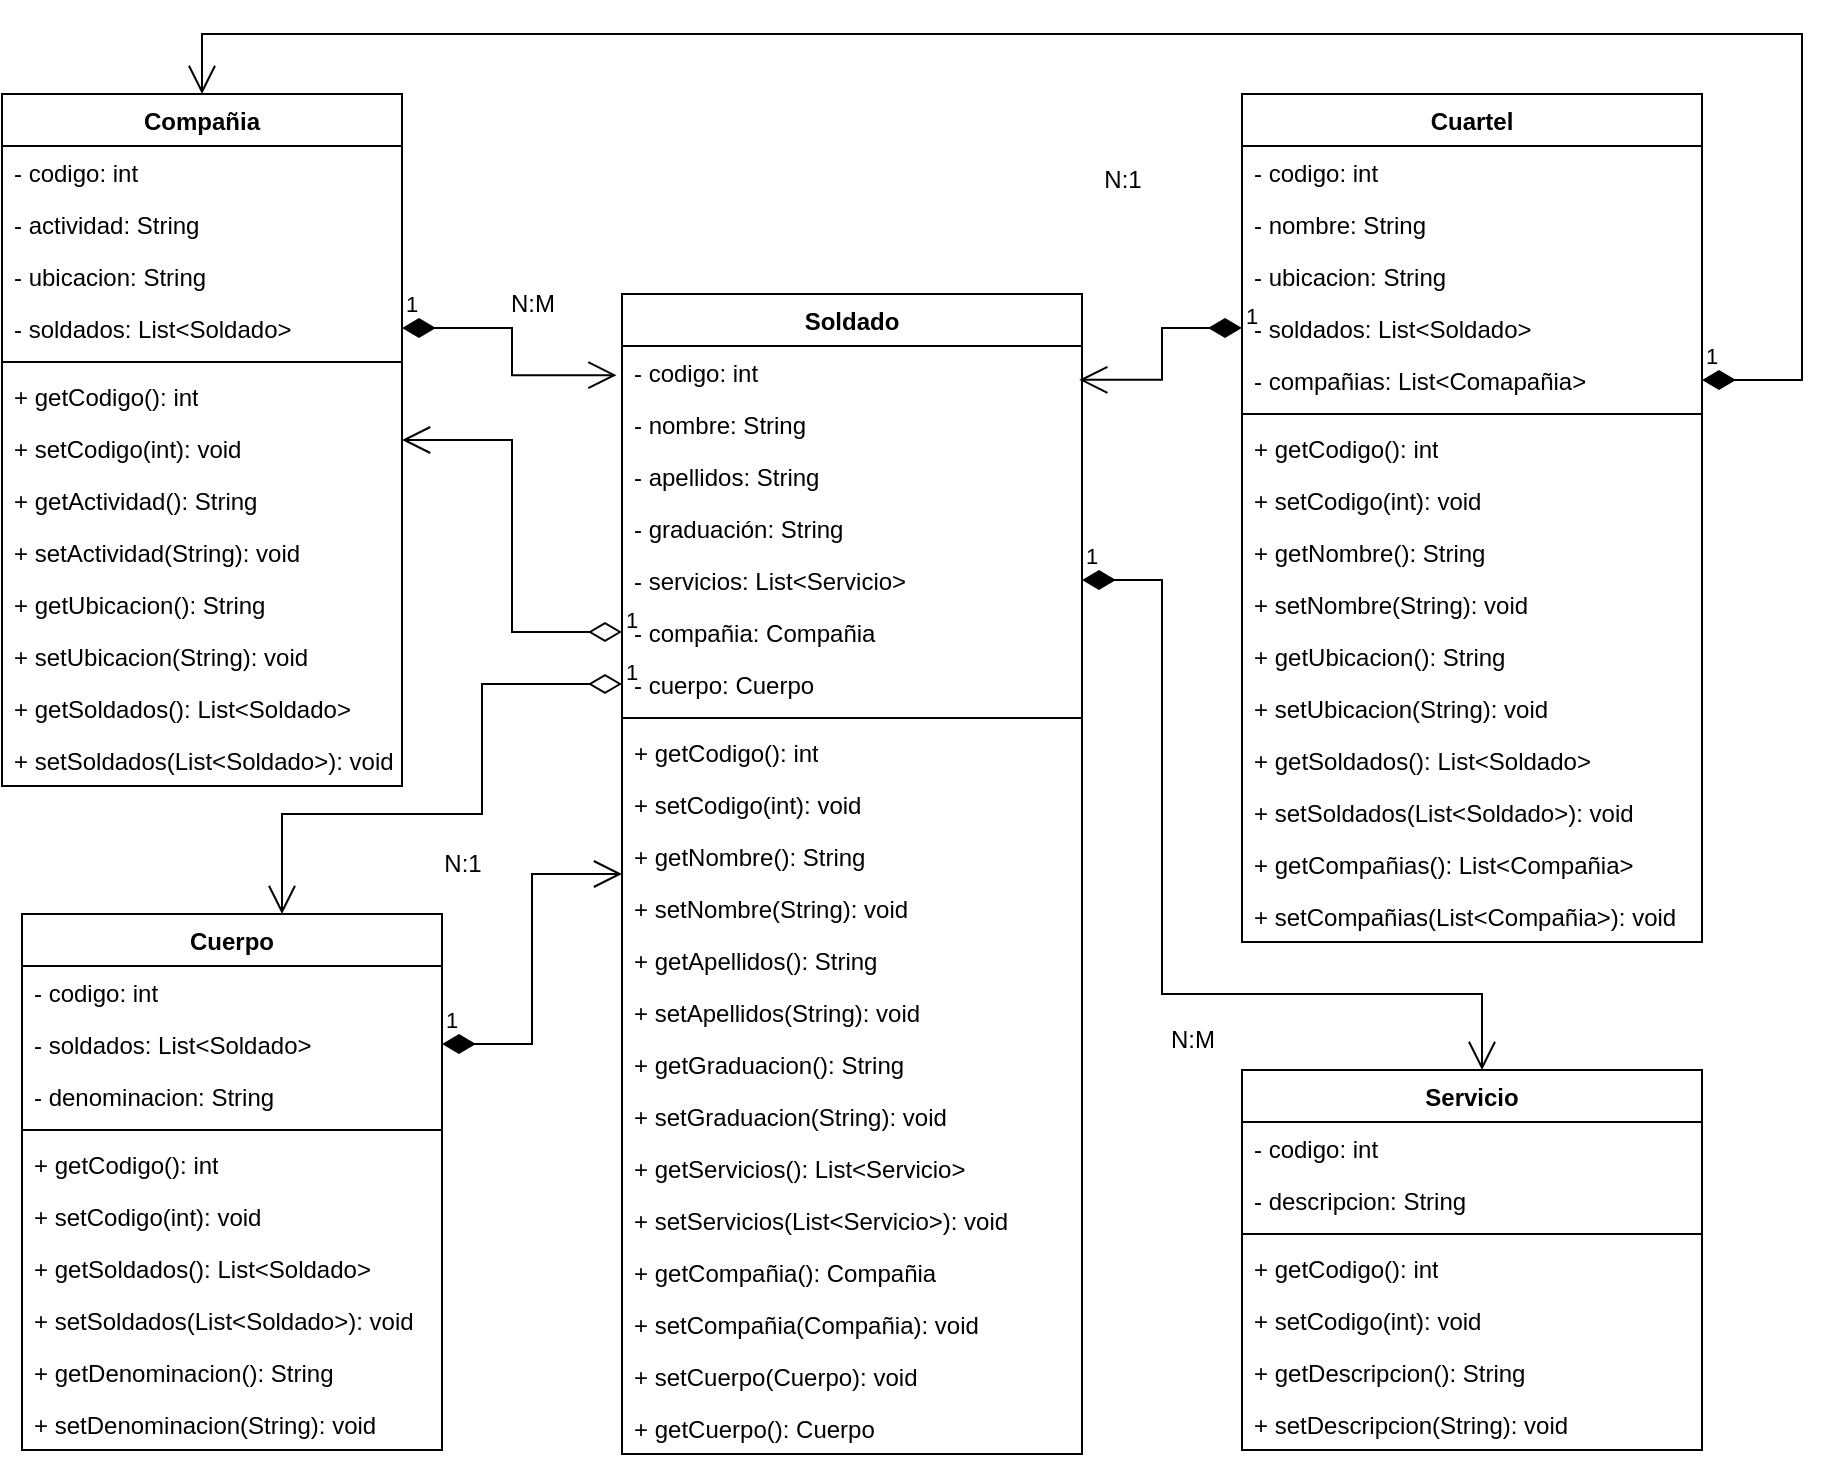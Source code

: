 <mxfile version="22.1.7" type="github">
  <diagram id="C5RBs43oDa-KdzZeNtuy" name="Page-1">
    <mxGraphModel dx="2466" dy="2070" grid="1" gridSize="10" guides="1" tooltips="1" connect="1" arrows="1" fold="1" page="1" pageScale="1" pageWidth="827" pageHeight="1169" math="0" shadow="0">
      <root>
        <mxCell id="WIyWlLk6GJQsqaUBKTNV-0" />
        <mxCell id="WIyWlLk6GJQsqaUBKTNV-1" parent="WIyWlLk6GJQsqaUBKTNV-0" />
        <mxCell id="mWsIhqGnOLOMxXIn2LFf-0" value="Soldado" style="swimlane;fontStyle=1;align=center;verticalAlign=top;childLayout=stackLayout;horizontal=1;startSize=26;horizontalStack=0;resizeParent=1;resizeParentMax=0;resizeLast=0;collapsible=1;marginBottom=0;whiteSpace=wrap;html=1;" parent="WIyWlLk6GJQsqaUBKTNV-1" vertex="1">
          <mxGeometry x="290" y="80" width="230" height="580" as="geometry" />
        </mxCell>
        <mxCell id="mWsIhqGnOLOMxXIn2LFf-1" value="- codigo: int" style="text;strokeColor=none;fillColor=none;align=left;verticalAlign=top;spacingLeft=4;spacingRight=4;overflow=hidden;rotatable=0;points=[[0,0.5],[1,0.5]];portConstraint=eastwest;whiteSpace=wrap;html=1;" parent="mWsIhqGnOLOMxXIn2LFf-0" vertex="1">
          <mxGeometry y="26" width="230" height="26" as="geometry" />
        </mxCell>
        <mxCell id="mWsIhqGnOLOMxXIn2LFf-4" value="- nombre: String" style="text;strokeColor=none;fillColor=none;align=left;verticalAlign=top;spacingLeft=4;spacingRight=4;overflow=hidden;rotatable=0;points=[[0,0.5],[1,0.5]];portConstraint=eastwest;whiteSpace=wrap;html=1;" parent="mWsIhqGnOLOMxXIn2LFf-0" vertex="1">
          <mxGeometry y="52" width="230" height="26" as="geometry" />
        </mxCell>
        <mxCell id="mWsIhqGnOLOMxXIn2LFf-5" value="- apellidos: String" style="text;strokeColor=none;fillColor=none;align=left;verticalAlign=top;spacingLeft=4;spacingRight=4;overflow=hidden;rotatable=0;points=[[0,0.5],[1,0.5]];portConstraint=eastwest;whiteSpace=wrap;html=1;" parent="mWsIhqGnOLOMxXIn2LFf-0" vertex="1">
          <mxGeometry y="78" width="230" height="26" as="geometry" />
        </mxCell>
        <mxCell id="mWsIhqGnOLOMxXIn2LFf-33" value="- graduación: String" style="text;strokeColor=none;fillColor=none;align=left;verticalAlign=top;spacingLeft=4;spacingRight=4;overflow=hidden;rotatable=0;points=[[0,0.5],[1,0.5]];portConstraint=eastwest;whiteSpace=wrap;html=1;" parent="mWsIhqGnOLOMxXIn2LFf-0" vertex="1">
          <mxGeometry y="104" width="230" height="26" as="geometry" />
        </mxCell>
        <mxCell id="mWsIhqGnOLOMxXIn2LFf-6" value="- servicios: List&amp;lt;Servicio&amp;gt;" style="text;strokeColor=none;fillColor=none;align=left;verticalAlign=top;spacingLeft=4;spacingRight=4;overflow=hidden;rotatable=0;points=[[0,0.5],[1,0.5]];portConstraint=eastwest;whiteSpace=wrap;html=1;" parent="mWsIhqGnOLOMxXIn2LFf-0" vertex="1">
          <mxGeometry y="130" width="230" height="26" as="geometry" />
        </mxCell>
        <mxCell id="mWsIhqGnOLOMxXIn2LFf-44" value="- compañia: Compañia" style="text;strokeColor=none;fillColor=none;align=left;verticalAlign=top;spacingLeft=4;spacingRight=4;overflow=hidden;rotatable=0;points=[[0,0.5],[1,0.5]];portConstraint=eastwest;whiteSpace=wrap;html=1;" parent="mWsIhqGnOLOMxXIn2LFf-0" vertex="1">
          <mxGeometry y="156" width="230" height="26" as="geometry" />
        </mxCell>
        <mxCell id="mWsIhqGnOLOMxXIn2LFf-42" value="- cuerpo: Cuerpo" style="text;strokeColor=none;fillColor=none;align=left;verticalAlign=top;spacingLeft=4;spacingRight=4;overflow=hidden;rotatable=0;points=[[0,0.5],[1,0.5]];portConstraint=eastwest;whiteSpace=wrap;html=1;" parent="mWsIhqGnOLOMxXIn2LFf-0" vertex="1">
          <mxGeometry y="182" width="230" height="26" as="geometry" />
        </mxCell>
        <mxCell id="mWsIhqGnOLOMxXIn2LFf-2" value="" style="line;strokeWidth=1;fillColor=none;align=left;verticalAlign=middle;spacingTop=-1;spacingLeft=3;spacingRight=3;rotatable=0;labelPosition=right;points=[];portConstraint=eastwest;strokeColor=inherit;" parent="mWsIhqGnOLOMxXIn2LFf-0" vertex="1">
          <mxGeometry y="208" width="230" height="8" as="geometry" />
        </mxCell>
        <mxCell id="mWsIhqGnOLOMxXIn2LFf-89" value="+ getCodigo(): int" style="text;strokeColor=none;fillColor=none;align=left;verticalAlign=top;spacingLeft=4;spacingRight=4;overflow=hidden;rotatable=0;points=[[0,0.5],[1,0.5]];portConstraint=eastwest;whiteSpace=wrap;html=1;" parent="mWsIhqGnOLOMxXIn2LFf-0" vertex="1">
          <mxGeometry y="216" width="230" height="26" as="geometry" />
        </mxCell>
        <mxCell id="mWsIhqGnOLOMxXIn2LFf-90" value="+ setCodigo(int): void" style="text;strokeColor=none;fillColor=none;align=left;verticalAlign=top;spacingLeft=4;spacingRight=4;overflow=hidden;rotatable=0;points=[[0,0.5],[1,0.5]];portConstraint=eastwest;whiteSpace=wrap;html=1;" parent="mWsIhqGnOLOMxXIn2LFf-0" vertex="1">
          <mxGeometry y="242" width="230" height="26" as="geometry" />
        </mxCell>
        <mxCell id="mWsIhqGnOLOMxXIn2LFf-91" value="+ getNombre(): String" style="text;strokeColor=none;fillColor=none;align=left;verticalAlign=top;spacingLeft=4;spacingRight=4;overflow=hidden;rotatable=0;points=[[0,0.5],[1,0.5]];portConstraint=eastwest;whiteSpace=wrap;html=1;" parent="mWsIhqGnOLOMxXIn2LFf-0" vertex="1">
          <mxGeometry y="268" width="230" height="26" as="geometry" />
        </mxCell>
        <mxCell id="mWsIhqGnOLOMxXIn2LFf-92" value="+ setNombre(String): void" style="text;strokeColor=none;fillColor=none;align=left;verticalAlign=top;spacingLeft=4;spacingRight=4;overflow=hidden;rotatable=0;points=[[0,0.5],[1,0.5]];portConstraint=eastwest;whiteSpace=wrap;html=1;" parent="mWsIhqGnOLOMxXIn2LFf-0" vertex="1">
          <mxGeometry y="294" width="230" height="26" as="geometry" />
        </mxCell>
        <mxCell id="mWsIhqGnOLOMxXIn2LFf-93" value="+ getApellidos(): String" style="text;strokeColor=none;fillColor=none;align=left;verticalAlign=top;spacingLeft=4;spacingRight=4;overflow=hidden;rotatable=0;points=[[0,0.5],[1,0.5]];portConstraint=eastwest;whiteSpace=wrap;html=1;" parent="mWsIhqGnOLOMxXIn2LFf-0" vertex="1">
          <mxGeometry y="320" width="230" height="26" as="geometry" />
        </mxCell>
        <mxCell id="mWsIhqGnOLOMxXIn2LFf-94" value="+ setApellidos(String): void" style="text;strokeColor=none;fillColor=none;align=left;verticalAlign=top;spacingLeft=4;spacingRight=4;overflow=hidden;rotatable=0;points=[[0,0.5],[1,0.5]];portConstraint=eastwest;whiteSpace=wrap;html=1;" parent="mWsIhqGnOLOMxXIn2LFf-0" vertex="1">
          <mxGeometry y="346" width="230" height="26" as="geometry" />
        </mxCell>
        <mxCell id="mWsIhqGnOLOMxXIn2LFf-95" value="+ getGraduacion(): String" style="text;strokeColor=none;fillColor=none;align=left;verticalAlign=top;spacingLeft=4;spacingRight=4;overflow=hidden;rotatable=0;points=[[0,0.5],[1,0.5]];portConstraint=eastwest;whiteSpace=wrap;html=1;" parent="mWsIhqGnOLOMxXIn2LFf-0" vertex="1">
          <mxGeometry y="372" width="230" height="26" as="geometry" />
        </mxCell>
        <mxCell id="mWsIhqGnOLOMxXIn2LFf-96" value="+ setGraduacion(String): void" style="text;strokeColor=none;fillColor=none;align=left;verticalAlign=top;spacingLeft=4;spacingRight=4;overflow=hidden;rotatable=0;points=[[0,0.5],[1,0.5]];portConstraint=eastwest;whiteSpace=wrap;html=1;" parent="mWsIhqGnOLOMxXIn2LFf-0" vertex="1">
          <mxGeometry y="398" width="230" height="26" as="geometry" />
        </mxCell>
        <mxCell id="mWsIhqGnOLOMxXIn2LFf-97" value="+ getServicios(): List&amp;lt;Servicio&amp;gt;" style="text;strokeColor=none;fillColor=none;align=left;verticalAlign=top;spacingLeft=4;spacingRight=4;overflow=hidden;rotatable=0;points=[[0,0.5],[1,0.5]];portConstraint=eastwest;whiteSpace=wrap;html=1;" parent="mWsIhqGnOLOMxXIn2LFf-0" vertex="1">
          <mxGeometry y="424" width="230" height="26" as="geometry" />
        </mxCell>
        <mxCell id="mWsIhqGnOLOMxXIn2LFf-98" value="+ setServicios(List&amp;lt;Servicio&amp;gt;): void" style="text;strokeColor=none;fillColor=none;align=left;verticalAlign=top;spacingLeft=4;spacingRight=4;overflow=hidden;rotatable=0;points=[[0,0.5],[1,0.5]];portConstraint=eastwest;whiteSpace=wrap;html=1;" parent="mWsIhqGnOLOMxXIn2LFf-0" vertex="1">
          <mxGeometry y="450" width="230" height="26" as="geometry" />
        </mxCell>
        <mxCell id="mWsIhqGnOLOMxXIn2LFf-99" value="+ getCompañia(): Compañia" style="text;strokeColor=none;fillColor=none;align=left;verticalAlign=top;spacingLeft=4;spacingRight=4;overflow=hidden;rotatable=0;points=[[0,0.5],[1,0.5]];portConstraint=eastwest;whiteSpace=wrap;html=1;" parent="mWsIhqGnOLOMxXIn2LFf-0" vertex="1">
          <mxGeometry y="476" width="230" height="26" as="geometry" />
        </mxCell>
        <mxCell id="mWsIhqGnOLOMxXIn2LFf-100" value="+ setCompañia(Compañia): void" style="text;strokeColor=none;fillColor=none;align=left;verticalAlign=top;spacingLeft=4;spacingRight=4;overflow=hidden;rotatable=0;points=[[0,0.5],[1,0.5]];portConstraint=eastwest;whiteSpace=wrap;html=1;" parent="mWsIhqGnOLOMxXIn2LFf-0" vertex="1">
          <mxGeometry y="502" width="230" height="26" as="geometry" />
        </mxCell>
        <mxCell id="mWsIhqGnOLOMxXIn2LFf-102" value="+ setCuerpo(Cuerpo): void" style="text;strokeColor=none;fillColor=none;align=left;verticalAlign=top;spacingLeft=4;spacingRight=4;overflow=hidden;rotatable=0;points=[[0,0.5],[1,0.5]];portConstraint=eastwest;whiteSpace=wrap;html=1;" parent="mWsIhqGnOLOMxXIn2LFf-0" vertex="1">
          <mxGeometry y="528" width="230" height="26" as="geometry" />
        </mxCell>
        <mxCell id="mWsIhqGnOLOMxXIn2LFf-101" value="+ getCuerpo(): Cuerpo" style="text;strokeColor=none;fillColor=none;align=left;verticalAlign=top;spacingLeft=4;spacingRight=4;overflow=hidden;rotatable=0;points=[[0,0.5],[1,0.5]];portConstraint=eastwest;whiteSpace=wrap;html=1;" parent="mWsIhqGnOLOMxXIn2LFf-0" vertex="1">
          <mxGeometry y="554" width="230" height="26" as="geometry" />
        </mxCell>
        <mxCell id="mWsIhqGnOLOMxXIn2LFf-7" value="Cuartel" style="swimlane;fontStyle=1;align=center;verticalAlign=top;childLayout=stackLayout;horizontal=1;startSize=26;horizontalStack=0;resizeParent=1;resizeParentMax=0;resizeLast=0;collapsible=1;marginBottom=0;whiteSpace=wrap;html=1;" parent="WIyWlLk6GJQsqaUBKTNV-1" vertex="1">
          <mxGeometry x="600" y="-20" width="230" height="424" as="geometry" />
        </mxCell>
        <mxCell id="mWsIhqGnOLOMxXIn2LFf-8" value="- codigo: int" style="text;strokeColor=none;fillColor=none;align=left;verticalAlign=top;spacingLeft=4;spacingRight=4;overflow=hidden;rotatable=0;points=[[0,0.5],[1,0.5]];portConstraint=eastwest;whiteSpace=wrap;html=1;" parent="mWsIhqGnOLOMxXIn2LFf-7" vertex="1">
          <mxGeometry y="26" width="230" height="26" as="geometry" />
        </mxCell>
        <mxCell id="mWsIhqGnOLOMxXIn2LFf-9" value="- nombre: String" style="text;strokeColor=none;fillColor=none;align=left;verticalAlign=top;spacingLeft=4;spacingRight=4;overflow=hidden;rotatable=0;points=[[0,0.5],[1,0.5]];portConstraint=eastwest;whiteSpace=wrap;html=1;" parent="mWsIhqGnOLOMxXIn2LFf-7" vertex="1">
          <mxGeometry y="52" width="230" height="26" as="geometry" />
        </mxCell>
        <mxCell id="mWsIhqGnOLOMxXIn2LFf-11" value="- ubicacion: String" style="text;strokeColor=none;fillColor=none;align=left;verticalAlign=top;spacingLeft=4;spacingRight=4;overflow=hidden;rotatable=0;points=[[0,0.5],[1,0.5]];portConstraint=eastwest;whiteSpace=wrap;html=1;" parent="mWsIhqGnOLOMxXIn2LFf-7" vertex="1">
          <mxGeometry y="78" width="230" height="26" as="geometry" />
        </mxCell>
        <mxCell id="mWsIhqGnOLOMxXIn2LFf-23" value="- soldados: List&amp;lt;Soldado&amp;gt;" style="text;strokeColor=none;fillColor=none;align=left;verticalAlign=top;spacingLeft=4;spacingRight=4;overflow=hidden;rotatable=0;points=[[0,0.5],[1,0.5]];portConstraint=eastwest;whiteSpace=wrap;html=1;" parent="mWsIhqGnOLOMxXIn2LFf-7" vertex="1">
          <mxGeometry y="104" width="230" height="26" as="geometry" />
        </mxCell>
        <mxCell id="mWsIhqGnOLOMxXIn2LFf-22" value="- compañias: List&amp;lt;Comapañia&amp;gt;" style="text;strokeColor=none;fillColor=none;align=left;verticalAlign=top;spacingLeft=4;spacingRight=4;overflow=hidden;rotatable=0;points=[[0,0.5],[1,0.5]];portConstraint=eastwest;whiteSpace=wrap;html=1;" parent="mWsIhqGnOLOMxXIn2LFf-7" vertex="1">
          <mxGeometry y="130" width="230" height="26" as="geometry" />
        </mxCell>
        <mxCell id="mWsIhqGnOLOMxXIn2LFf-12" value="" style="line;strokeWidth=1;fillColor=none;align=left;verticalAlign=middle;spacingTop=-1;spacingLeft=3;spacingRight=3;rotatable=0;labelPosition=right;points=[];portConstraint=eastwest;strokeColor=inherit;" parent="mWsIhqGnOLOMxXIn2LFf-7" vertex="1">
          <mxGeometry y="156" width="230" height="8" as="geometry" />
        </mxCell>
        <mxCell id="mWsIhqGnOLOMxXIn2LFf-78" value="+ getCodigo(): int" style="text;strokeColor=none;fillColor=none;align=left;verticalAlign=top;spacingLeft=4;spacingRight=4;overflow=hidden;rotatable=0;points=[[0,0.5],[1,0.5]];portConstraint=eastwest;whiteSpace=wrap;html=1;" parent="mWsIhqGnOLOMxXIn2LFf-7" vertex="1">
          <mxGeometry y="164" width="230" height="26" as="geometry" />
        </mxCell>
        <mxCell id="mWsIhqGnOLOMxXIn2LFf-79" value="+ setCodigo(int): void" style="text;strokeColor=none;fillColor=none;align=left;verticalAlign=top;spacingLeft=4;spacingRight=4;overflow=hidden;rotatable=0;points=[[0,0.5],[1,0.5]];portConstraint=eastwest;whiteSpace=wrap;html=1;" parent="mWsIhqGnOLOMxXIn2LFf-7" vertex="1">
          <mxGeometry y="190" width="230" height="26" as="geometry" />
        </mxCell>
        <mxCell id="mWsIhqGnOLOMxXIn2LFf-80" value="+ getNombre(): String" style="text;strokeColor=none;fillColor=none;align=left;verticalAlign=top;spacingLeft=4;spacingRight=4;overflow=hidden;rotatable=0;points=[[0,0.5],[1,0.5]];portConstraint=eastwest;whiteSpace=wrap;html=1;" parent="mWsIhqGnOLOMxXIn2LFf-7" vertex="1">
          <mxGeometry y="216" width="230" height="26" as="geometry" />
        </mxCell>
        <mxCell id="mWsIhqGnOLOMxXIn2LFf-81" value="+ setNombre(String): void" style="text;strokeColor=none;fillColor=none;align=left;verticalAlign=top;spacingLeft=4;spacingRight=4;overflow=hidden;rotatable=0;points=[[0,0.5],[1,0.5]];portConstraint=eastwest;whiteSpace=wrap;html=1;" parent="mWsIhqGnOLOMxXIn2LFf-7" vertex="1">
          <mxGeometry y="242" width="230" height="26" as="geometry" />
        </mxCell>
        <mxCell id="mWsIhqGnOLOMxXIn2LFf-82" value="+ getUbicacion(): String" style="text;strokeColor=none;fillColor=none;align=left;verticalAlign=top;spacingLeft=4;spacingRight=4;overflow=hidden;rotatable=0;points=[[0,0.5],[1,0.5]];portConstraint=eastwest;whiteSpace=wrap;html=1;" parent="mWsIhqGnOLOMxXIn2LFf-7" vertex="1">
          <mxGeometry y="268" width="230" height="26" as="geometry" />
        </mxCell>
        <mxCell id="mWsIhqGnOLOMxXIn2LFf-83" value="+ setUbicacion(String): void" style="text;strokeColor=none;fillColor=none;align=left;verticalAlign=top;spacingLeft=4;spacingRight=4;overflow=hidden;rotatable=0;points=[[0,0.5],[1,0.5]];portConstraint=eastwest;whiteSpace=wrap;html=1;" parent="mWsIhqGnOLOMxXIn2LFf-7" vertex="1">
          <mxGeometry y="294" width="230" height="26" as="geometry" />
        </mxCell>
        <mxCell id="mWsIhqGnOLOMxXIn2LFf-84" value="+ getSoldados(): List&amp;lt;Soldado&amp;gt;" style="text;strokeColor=none;fillColor=none;align=left;verticalAlign=top;spacingLeft=4;spacingRight=4;overflow=hidden;rotatable=0;points=[[0,0.5],[1,0.5]];portConstraint=eastwest;whiteSpace=wrap;html=1;" parent="mWsIhqGnOLOMxXIn2LFf-7" vertex="1">
          <mxGeometry y="320" width="230" height="26" as="geometry" />
        </mxCell>
        <mxCell id="mWsIhqGnOLOMxXIn2LFf-87" value="+ setSoldados(List&amp;lt;Soldado&amp;gt;): void" style="text;strokeColor=none;fillColor=none;align=left;verticalAlign=top;spacingLeft=4;spacingRight=4;overflow=hidden;rotatable=0;points=[[0,0.5],[1,0.5]];portConstraint=eastwest;whiteSpace=wrap;html=1;" parent="mWsIhqGnOLOMxXIn2LFf-7" vertex="1">
          <mxGeometry y="346" width="230" height="26" as="geometry" />
        </mxCell>
        <mxCell id="mWsIhqGnOLOMxXIn2LFf-86" value="+ getCompañias(): List&amp;lt;Compañia&amp;gt;" style="text;strokeColor=none;fillColor=none;align=left;verticalAlign=top;spacingLeft=4;spacingRight=4;overflow=hidden;rotatable=0;points=[[0,0.5],[1,0.5]];portConstraint=eastwest;whiteSpace=wrap;html=1;" parent="mWsIhqGnOLOMxXIn2LFf-7" vertex="1">
          <mxGeometry y="372" width="230" height="26" as="geometry" />
        </mxCell>
        <mxCell id="mWsIhqGnOLOMxXIn2LFf-85" value="+ setCompañias(List&amp;lt;Compañia&amp;gt;): void" style="text;strokeColor=none;fillColor=none;align=left;verticalAlign=top;spacingLeft=4;spacingRight=4;overflow=hidden;rotatable=0;points=[[0,0.5],[1,0.5]];portConstraint=eastwest;whiteSpace=wrap;html=1;" parent="mWsIhqGnOLOMxXIn2LFf-7" vertex="1">
          <mxGeometry y="398" width="230" height="26" as="geometry" />
        </mxCell>
        <mxCell id="mWsIhqGnOLOMxXIn2LFf-14" value="Compañia" style="swimlane;fontStyle=1;align=center;verticalAlign=top;childLayout=stackLayout;horizontal=1;startSize=26;horizontalStack=0;resizeParent=1;resizeParentMax=0;resizeLast=0;collapsible=1;marginBottom=0;whiteSpace=wrap;html=1;" parent="WIyWlLk6GJQsqaUBKTNV-1" vertex="1">
          <mxGeometry x="-20" y="-20" width="200" height="346" as="geometry" />
        </mxCell>
        <mxCell id="mWsIhqGnOLOMxXIn2LFf-15" value="- codigo: int" style="text;strokeColor=none;fillColor=none;align=left;verticalAlign=top;spacingLeft=4;spacingRight=4;overflow=hidden;rotatable=0;points=[[0,0.5],[1,0.5]];portConstraint=eastwest;whiteSpace=wrap;html=1;" parent="mWsIhqGnOLOMxXIn2LFf-14" vertex="1">
          <mxGeometry y="26" width="200" height="26" as="geometry" />
        </mxCell>
        <mxCell id="mWsIhqGnOLOMxXIn2LFf-16" value="- actividad: String" style="text;strokeColor=none;fillColor=none;align=left;verticalAlign=top;spacingLeft=4;spacingRight=4;overflow=hidden;rotatable=0;points=[[0,0.5],[1,0.5]];portConstraint=eastwest;whiteSpace=wrap;html=1;" parent="mWsIhqGnOLOMxXIn2LFf-14" vertex="1">
          <mxGeometry y="52" width="200" height="26" as="geometry" />
        </mxCell>
        <mxCell id="mWsIhqGnOLOMxXIn2LFf-17" value="- ubicacion: String" style="text;strokeColor=none;fillColor=none;align=left;verticalAlign=top;spacingLeft=4;spacingRight=4;overflow=hidden;rotatable=0;points=[[0,0.5],[1,0.5]];portConstraint=eastwest;whiteSpace=wrap;html=1;" parent="mWsIhqGnOLOMxXIn2LFf-14" vertex="1">
          <mxGeometry y="78" width="200" height="26" as="geometry" />
        </mxCell>
        <mxCell id="mWsIhqGnOLOMxXIn2LFf-21" value="- soldados: List&amp;lt;Soldado&amp;gt;" style="text;strokeColor=none;fillColor=none;align=left;verticalAlign=top;spacingLeft=4;spacingRight=4;overflow=hidden;rotatable=0;points=[[0,0.5],[1,0.5]];portConstraint=eastwest;whiteSpace=wrap;html=1;" parent="mWsIhqGnOLOMxXIn2LFf-14" vertex="1">
          <mxGeometry y="104" width="200" height="26" as="geometry" />
        </mxCell>
        <mxCell id="mWsIhqGnOLOMxXIn2LFf-18" value="" style="line;strokeWidth=1;fillColor=none;align=left;verticalAlign=middle;spacingTop=-1;spacingLeft=3;spacingRight=3;rotatable=0;labelPosition=right;points=[];portConstraint=eastwest;strokeColor=inherit;" parent="mWsIhqGnOLOMxXIn2LFf-14" vertex="1">
          <mxGeometry y="130" width="200" height="8" as="geometry" />
        </mxCell>
        <mxCell id="mWsIhqGnOLOMxXIn2LFf-19" value="+ getCodigo(): int" style="text;strokeColor=none;fillColor=none;align=left;verticalAlign=top;spacingLeft=4;spacingRight=4;overflow=hidden;rotatable=0;points=[[0,0.5],[1,0.5]];portConstraint=eastwest;whiteSpace=wrap;html=1;" parent="mWsIhqGnOLOMxXIn2LFf-14" vertex="1">
          <mxGeometry y="138" width="200" height="26" as="geometry" />
        </mxCell>
        <mxCell id="mWsIhqGnOLOMxXIn2LFf-54" value="+ setCodigo(int): void" style="text;strokeColor=none;fillColor=none;align=left;verticalAlign=top;spacingLeft=4;spacingRight=4;overflow=hidden;rotatable=0;points=[[0,0.5],[1,0.5]];portConstraint=eastwest;whiteSpace=wrap;html=1;" parent="mWsIhqGnOLOMxXIn2LFf-14" vertex="1">
          <mxGeometry y="164" width="200" height="26" as="geometry" />
        </mxCell>
        <mxCell id="mWsIhqGnOLOMxXIn2LFf-55" value="+ getActividad(): String" style="text;strokeColor=none;fillColor=none;align=left;verticalAlign=top;spacingLeft=4;spacingRight=4;overflow=hidden;rotatable=0;points=[[0,0.5],[1,0.5]];portConstraint=eastwest;whiteSpace=wrap;html=1;" parent="mWsIhqGnOLOMxXIn2LFf-14" vertex="1">
          <mxGeometry y="190" width="200" height="26" as="geometry" />
        </mxCell>
        <mxCell id="mWsIhqGnOLOMxXIn2LFf-56" value="+ setActividad(String): void" style="text;strokeColor=none;fillColor=none;align=left;verticalAlign=top;spacingLeft=4;spacingRight=4;overflow=hidden;rotatable=0;points=[[0,0.5],[1,0.5]];portConstraint=eastwest;whiteSpace=wrap;html=1;" parent="mWsIhqGnOLOMxXIn2LFf-14" vertex="1">
          <mxGeometry y="216" width="200" height="26" as="geometry" />
        </mxCell>
        <mxCell id="mWsIhqGnOLOMxXIn2LFf-58" value="+ getUbicacion(): String" style="text;strokeColor=none;fillColor=none;align=left;verticalAlign=top;spacingLeft=4;spacingRight=4;overflow=hidden;rotatable=0;points=[[0,0.5],[1,0.5]];portConstraint=eastwest;whiteSpace=wrap;html=1;" parent="mWsIhqGnOLOMxXIn2LFf-14" vertex="1">
          <mxGeometry y="242" width="200" height="26" as="geometry" />
        </mxCell>
        <mxCell id="mWsIhqGnOLOMxXIn2LFf-59" value="+ setUbicacion(String): void" style="text;strokeColor=none;fillColor=none;align=left;verticalAlign=top;spacingLeft=4;spacingRight=4;overflow=hidden;rotatable=0;points=[[0,0.5],[1,0.5]];portConstraint=eastwest;whiteSpace=wrap;html=1;" parent="mWsIhqGnOLOMxXIn2LFf-14" vertex="1">
          <mxGeometry y="268" width="200" height="26" as="geometry" />
        </mxCell>
        <mxCell id="mWsIhqGnOLOMxXIn2LFf-60" value="+ getSoldados(): List&amp;lt;Soldado&amp;gt;" style="text;strokeColor=none;fillColor=none;align=left;verticalAlign=top;spacingLeft=4;spacingRight=4;overflow=hidden;rotatable=0;points=[[0,0.5],[1,0.5]];portConstraint=eastwest;whiteSpace=wrap;html=1;" parent="mWsIhqGnOLOMxXIn2LFf-14" vertex="1">
          <mxGeometry y="294" width="200" height="26" as="geometry" />
        </mxCell>
        <mxCell id="mWsIhqGnOLOMxXIn2LFf-61" value="+ setSoldados(List&amp;lt;Soldado&amp;gt;): void" style="text;strokeColor=none;fillColor=none;align=left;verticalAlign=top;spacingLeft=4;spacingRight=4;overflow=hidden;rotatable=0;points=[[0,0.5],[1,0.5]];portConstraint=eastwest;whiteSpace=wrap;html=1;" parent="mWsIhqGnOLOMxXIn2LFf-14" vertex="1">
          <mxGeometry y="320" width="200" height="26" as="geometry" />
        </mxCell>
        <mxCell id="mWsIhqGnOLOMxXIn2LFf-25" value="Cuerpo" style="swimlane;fontStyle=1;align=center;verticalAlign=top;childLayout=stackLayout;horizontal=1;startSize=26;horizontalStack=0;resizeParent=1;resizeParentMax=0;resizeLast=0;collapsible=1;marginBottom=0;whiteSpace=wrap;html=1;" parent="WIyWlLk6GJQsqaUBKTNV-1" vertex="1">
          <mxGeometry x="-10" y="390" width="210" height="268" as="geometry" />
        </mxCell>
        <mxCell id="mWsIhqGnOLOMxXIn2LFf-26" value="- codigo: int" style="text;strokeColor=none;fillColor=none;align=left;verticalAlign=top;spacingLeft=4;spacingRight=4;overflow=hidden;rotatable=0;points=[[0,0.5],[1,0.5]];portConstraint=eastwest;whiteSpace=wrap;html=1;" parent="mWsIhqGnOLOMxXIn2LFf-25" vertex="1">
          <mxGeometry y="26" width="210" height="26" as="geometry" />
        </mxCell>
        <mxCell id="mWsIhqGnOLOMxXIn2LFf-32" value="- soldados: List&amp;lt;Soldado&amp;gt;" style="text;strokeColor=none;fillColor=none;align=left;verticalAlign=top;spacingLeft=4;spacingRight=4;overflow=hidden;rotatable=0;points=[[0,0.5],[1,0.5]];portConstraint=eastwest;whiteSpace=wrap;html=1;" parent="mWsIhqGnOLOMxXIn2LFf-25" vertex="1">
          <mxGeometry y="52" width="210" height="26" as="geometry" />
        </mxCell>
        <mxCell id="mWsIhqGnOLOMxXIn2LFf-27" value="- denominacion: String" style="text;strokeColor=none;fillColor=none;align=left;verticalAlign=top;spacingLeft=4;spacingRight=4;overflow=hidden;rotatable=0;points=[[0,0.5],[1,0.5]];portConstraint=eastwest;whiteSpace=wrap;html=1;" parent="mWsIhqGnOLOMxXIn2LFf-25" vertex="1">
          <mxGeometry y="78" width="210" height="26" as="geometry" />
        </mxCell>
        <mxCell id="mWsIhqGnOLOMxXIn2LFf-30" value="" style="line;strokeWidth=1;fillColor=none;align=left;verticalAlign=middle;spacingTop=-1;spacingLeft=3;spacingRight=3;rotatable=0;labelPosition=right;points=[];portConstraint=eastwest;strokeColor=inherit;" parent="mWsIhqGnOLOMxXIn2LFf-25" vertex="1">
          <mxGeometry y="104" width="210" height="8" as="geometry" />
        </mxCell>
        <mxCell id="mWsIhqGnOLOMxXIn2LFf-64" value="+ getCodigo(): int" style="text;strokeColor=none;fillColor=none;align=left;verticalAlign=top;spacingLeft=4;spacingRight=4;overflow=hidden;rotatable=0;points=[[0,0.5],[1,0.5]];portConstraint=eastwest;whiteSpace=wrap;html=1;" parent="mWsIhqGnOLOMxXIn2LFf-25" vertex="1">
          <mxGeometry y="112" width="210" height="26" as="geometry" />
        </mxCell>
        <mxCell id="mWsIhqGnOLOMxXIn2LFf-65" value="+ setCodigo(int): void" style="text;strokeColor=none;fillColor=none;align=left;verticalAlign=top;spacingLeft=4;spacingRight=4;overflow=hidden;rotatable=0;points=[[0,0.5],[1,0.5]];portConstraint=eastwest;whiteSpace=wrap;html=1;" parent="mWsIhqGnOLOMxXIn2LFf-25" vertex="1">
          <mxGeometry y="138" width="210" height="26" as="geometry" />
        </mxCell>
        <mxCell id="mWsIhqGnOLOMxXIn2LFf-66" value="+ getSoldados(): List&amp;lt;Soldado&amp;gt;" style="text;strokeColor=none;fillColor=none;align=left;verticalAlign=top;spacingLeft=4;spacingRight=4;overflow=hidden;rotatable=0;points=[[0,0.5],[1,0.5]];portConstraint=eastwest;whiteSpace=wrap;html=1;" parent="mWsIhqGnOLOMxXIn2LFf-25" vertex="1">
          <mxGeometry y="164" width="210" height="26" as="geometry" />
        </mxCell>
        <mxCell id="mWsIhqGnOLOMxXIn2LFf-67" value="+ setSoldados(List&amp;lt;Soldado&amp;gt;): void" style="text;strokeColor=none;fillColor=none;align=left;verticalAlign=top;spacingLeft=4;spacingRight=4;overflow=hidden;rotatable=0;points=[[0,0.5],[1,0.5]];portConstraint=eastwest;whiteSpace=wrap;html=1;" parent="mWsIhqGnOLOMxXIn2LFf-25" vertex="1">
          <mxGeometry y="190" width="210" height="26" as="geometry" />
        </mxCell>
        <mxCell id="mWsIhqGnOLOMxXIn2LFf-68" value="+ getDenominacion(): String" style="text;strokeColor=none;fillColor=none;align=left;verticalAlign=top;spacingLeft=4;spacingRight=4;overflow=hidden;rotatable=0;points=[[0,0.5],[1,0.5]];portConstraint=eastwest;whiteSpace=wrap;html=1;" parent="mWsIhqGnOLOMxXIn2LFf-25" vertex="1">
          <mxGeometry y="216" width="210" height="26" as="geometry" />
        </mxCell>
        <mxCell id="mWsIhqGnOLOMxXIn2LFf-69" value="+ setDenominacion(String): void" style="text;strokeColor=none;fillColor=none;align=left;verticalAlign=top;spacingLeft=4;spacingRight=4;overflow=hidden;rotatable=0;points=[[0,0.5],[1,0.5]];portConstraint=eastwest;whiteSpace=wrap;html=1;" parent="mWsIhqGnOLOMxXIn2LFf-25" vertex="1">
          <mxGeometry y="242" width="210" height="26" as="geometry" />
        </mxCell>
        <mxCell id="mWsIhqGnOLOMxXIn2LFf-34" value="Servicio" style="swimlane;fontStyle=1;align=center;verticalAlign=top;childLayout=stackLayout;horizontal=1;startSize=26;horizontalStack=0;resizeParent=1;resizeParentMax=0;resizeLast=0;collapsible=1;marginBottom=0;whiteSpace=wrap;html=1;" parent="WIyWlLk6GJQsqaUBKTNV-1" vertex="1">
          <mxGeometry x="600" y="468" width="230" height="190" as="geometry" />
        </mxCell>
        <mxCell id="mWsIhqGnOLOMxXIn2LFf-35" value="- codigo: int" style="text;strokeColor=none;fillColor=none;align=left;verticalAlign=top;spacingLeft=4;spacingRight=4;overflow=hidden;rotatable=0;points=[[0,0.5],[1,0.5]];portConstraint=eastwest;whiteSpace=wrap;html=1;" parent="mWsIhqGnOLOMxXIn2LFf-34" vertex="1">
          <mxGeometry y="26" width="230" height="26" as="geometry" />
        </mxCell>
        <mxCell id="mWsIhqGnOLOMxXIn2LFf-39" value="- descripcion: String" style="text;strokeColor=none;fillColor=none;align=left;verticalAlign=top;spacingLeft=4;spacingRight=4;overflow=hidden;rotatable=0;points=[[0,0.5],[1,0.5]];portConstraint=eastwest;whiteSpace=wrap;html=1;" parent="mWsIhqGnOLOMxXIn2LFf-34" vertex="1">
          <mxGeometry y="52" width="230" height="26" as="geometry" />
        </mxCell>
        <mxCell id="mWsIhqGnOLOMxXIn2LFf-40" value="" style="line;strokeWidth=1;fillColor=none;align=left;verticalAlign=middle;spacingTop=-1;spacingLeft=3;spacingRight=3;rotatable=0;labelPosition=right;points=[];portConstraint=eastwest;strokeColor=inherit;" parent="mWsIhqGnOLOMxXIn2LFf-34" vertex="1">
          <mxGeometry y="78" width="230" height="8" as="geometry" />
        </mxCell>
        <mxCell id="mWsIhqGnOLOMxXIn2LFf-70" value="+ getCodigo(): int" style="text;strokeColor=none;fillColor=none;align=left;verticalAlign=top;spacingLeft=4;spacingRight=4;overflow=hidden;rotatable=0;points=[[0,0.5],[1,0.5]];portConstraint=eastwest;whiteSpace=wrap;html=1;" parent="mWsIhqGnOLOMxXIn2LFf-34" vertex="1">
          <mxGeometry y="86" width="230" height="26" as="geometry" />
        </mxCell>
        <mxCell id="mWsIhqGnOLOMxXIn2LFf-71" value="+ setCodigo(int): void" style="text;strokeColor=none;fillColor=none;align=left;verticalAlign=top;spacingLeft=4;spacingRight=4;overflow=hidden;rotatable=0;points=[[0,0.5],[1,0.5]];portConstraint=eastwest;whiteSpace=wrap;html=1;" parent="mWsIhqGnOLOMxXIn2LFf-34" vertex="1">
          <mxGeometry y="112" width="230" height="26" as="geometry" />
        </mxCell>
        <mxCell id="mWsIhqGnOLOMxXIn2LFf-72" value="+ getDescripcion(): String" style="text;strokeColor=none;fillColor=none;align=left;verticalAlign=top;spacingLeft=4;spacingRight=4;overflow=hidden;rotatable=0;points=[[0,0.5],[1,0.5]];portConstraint=eastwest;whiteSpace=wrap;html=1;" parent="mWsIhqGnOLOMxXIn2LFf-34" vertex="1">
          <mxGeometry y="138" width="230" height="26" as="geometry" />
        </mxCell>
        <mxCell id="mWsIhqGnOLOMxXIn2LFf-73" value="+ setDescripcion(String): void" style="text;strokeColor=none;fillColor=none;align=left;verticalAlign=top;spacingLeft=4;spacingRight=4;overflow=hidden;rotatable=0;points=[[0,0.5],[1,0.5]];portConstraint=eastwest;whiteSpace=wrap;html=1;" parent="mWsIhqGnOLOMxXIn2LFf-34" vertex="1">
          <mxGeometry y="164" width="230" height="26" as="geometry" />
        </mxCell>
        <mxCell id="mWsIhqGnOLOMxXIn2LFf-43" value="1" style="endArrow=open;html=1;endSize=12;startArrow=diamondThin;startSize=14;startFill=1;edgeStyle=orthogonalEdgeStyle;align=left;verticalAlign=bottom;rounded=0;entryX=0.994;entryY=0.074;entryDx=0;entryDy=0;entryPerimeter=0;" parent="WIyWlLk6GJQsqaUBKTNV-1" source="mWsIhqGnOLOMxXIn2LFf-23" target="mWsIhqGnOLOMxXIn2LFf-0" edge="1">
          <mxGeometry x="-1" y="3" relative="1" as="geometry">
            <mxPoint x="320" y="280" as="sourcePoint" />
            <mxPoint x="480" y="280" as="targetPoint" />
          </mxGeometry>
        </mxCell>
        <mxCell id="mWsIhqGnOLOMxXIn2LFf-45" value="N:M" style="text;html=1;align=center;verticalAlign=middle;resizable=0;points=[];autosize=1;strokeColor=none;fillColor=none;" parent="WIyWlLk6GJQsqaUBKTNV-1" vertex="1">
          <mxGeometry x="220" y="70" width="50" height="30" as="geometry" />
        </mxCell>
        <mxCell id="mWsIhqGnOLOMxXIn2LFf-47" value="1" style="endArrow=open;html=1;endSize=12;startArrow=diamondThin;startSize=14;startFill=1;edgeStyle=orthogonalEdgeStyle;align=left;verticalAlign=bottom;rounded=0;exitX=1;exitY=0.5;exitDx=0;exitDy=0;entryX=-0.012;entryY=0.07;entryDx=0;entryDy=0;entryPerimeter=0;" parent="WIyWlLk6GJQsqaUBKTNV-1" source="mWsIhqGnOLOMxXIn2LFf-21" target="mWsIhqGnOLOMxXIn2LFf-0" edge="1">
          <mxGeometry x="-1" y="3" relative="1" as="geometry">
            <mxPoint x="320" y="280" as="sourcePoint" />
            <mxPoint x="480" y="280" as="targetPoint" />
          </mxGeometry>
        </mxCell>
        <mxCell id="mWsIhqGnOLOMxXIn2LFf-48" value="N:1" style="text;html=1;align=center;verticalAlign=middle;resizable=0;points=[];autosize=1;strokeColor=none;fillColor=none;" parent="WIyWlLk6GJQsqaUBKTNV-1" vertex="1">
          <mxGeometry x="190" y="350" width="40" height="30" as="geometry" />
        </mxCell>
        <mxCell id="mWsIhqGnOLOMxXIn2LFf-49" value="1" style="endArrow=open;html=1;endSize=12;startArrow=diamondThin;startSize=14;startFill=0;edgeStyle=orthogonalEdgeStyle;align=left;verticalAlign=bottom;rounded=0;" parent="WIyWlLk6GJQsqaUBKTNV-1" source="mWsIhqGnOLOMxXIn2LFf-42" target="mWsIhqGnOLOMxXIn2LFf-25" edge="1">
          <mxGeometry x="-1" y="3" relative="1" as="geometry">
            <mxPoint x="300" y="259" as="sourcePoint" />
            <mxPoint x="191" y="122" as="targetPoint" />
            <Array as="points">
              <mxPoint x="220" y="275" />
              <mxPoint x="220" y="340" />
              <mxPoint x="120" y="340" />
            </Array>
          </mxGeometry>
        </mxCell>
        <mxCell id="mWsIhqGnOLOMxXIn2LFf-52" value="1" style="endArrow=open;html=1;endSize=12;startArrow=diamondThin;startSize=14;startFill=1;edgeStyle=orthogonalEdgeStyle;align=left;verticalAlign=bottom;rounded=0;" parent="WIyWlLk6GJQsqaUBKTNV-1" source="mWsIhqGnOLOMxXIn2LFf-32" target="mWsIhqGnOLOMxXIn2LFf-0" edge="1">
          <mxGeometry x="-1" y="3" relative="1" as="geometry">
            <mxPoint x="280" y="280" as="sourcePoint" />
            <mxPoint x="440" y="280" as="targetPoint" />
          </mxGeometry>
        </mxCell>
        <mxCell id="mWsIhqGnOLOMxXIn2LFf-53" value="1" style="endArrow=open;html=1;endSize=12;startArrow=diamondThin;startSize=14;startFill=1;edgeStyle=orthogonalEdgeStyle;align=left;verticalAlign=bottom;rounded=0;" parent="WIyWlLk6GJQsqaUBKTNV-1" source="mWsIhqGnOLOMxXIn2LFf-6" target="mWsIhqGnOLOMxXIn2LFf-34" edge="1">
          <mxGeometry x="-1" y="3" relative="1" as="geometry">
            <mxPoint x="280" y="280" as="sourcePoint" />
            <mxPoint x="440" y="280" as="targetPoint" />
            <Array as="points">
              <mxPoint x="560" y="223" />
              <mxPoint x="560" y="430" />
              <mxPoint x="720" y="430" />
            </Array>
          </mxGeometry>
        </mxCell>
        <mxCell id="mWsIhqGnOLOMxXIn2LFf-62" value="N:1" style="text;html=1;align=center;verticalAlign=middle;resizable=0;points=[];autosize=1;strokeColor=none;fillColor=none;" parent="WIyWlLk6GJQsqaUBKTNV-1" vertex="1">
          <mxGeometry x="520" y="8" width="40" height="30" as="geometry" />
        </mxCell>
        <mxCell id="mWsIhqGnOLOMxXIn2LFf-63" value="N:M" style="text;html=1;align=center;verticalAlign=middle;resizable=0;points=[];autosize=1;strokeColor=none;fillColor=none;" parent="WIyWlLk6GJQsqaUBKTNV-1" vertex="1">
          <mxGeometry x="550" y="438" width="50" height="30" as="geometry" />
        </mxCell>
        <mxCell id="mWsIhqGnOLOMxXIn2LFf-88" value="1" style="endArrow=open;html=1;endSize=12;startArrow=diamondThin;startSize=14;startFill=1;edgeStyle=orthogonalEdgeStyle;align=left;verticalAlign=bottom;rounded=0;entryX=0.5;entryY=0;entryDx=0;entryDy=0;" parent="WIyWlLk6GJQsqaUBKTNV-1" source="mWsIhqGnOLOMxXIn2LFf-22" target="mWsIhqGnOLOMxXIn2LFf-14" edge="1">
          <mxGeometry x="-1" y="3" relative="1" as="geometry">
            <mxPoint x="610" y="107" as="sourcePoint" />
            <mxPoint x="459" y="108" as="targetPoint" />
            <Array as="points">
              <mxPoint x="880" y="123" />
              <mxPoint x="880" y="-50" />
              <mxPoint x="80" y="-50" />
            </Array>
          </mxGeometry>
        </mxCell>
        <mxCell id="Ns322QhwNO2iPg0e8GKe-0" value="1" style="endArrow=open;html=1;endSize=12;startArrow=diamondThin;startSize=14;startFill=0;edgeStyle=orthogonalEdgeStyle;align=left;verticalAlign=bottom;rounded=0;" edge="1" parent="WIyWlLk6GJQsqaUBKTNV-1" source="mWsIhqGnOLOMxXIn2LFf-44" target="mWsIhqGnOLOMxXIn2LFf-14">
          <mxGeometry x="-1" y="3" relative="1" as="geometry">
            <mxPoint x="300" y="320" as="sourcePoint" />
            <mxPoint x="460" y="320" as="targetPoint" />
          </mxGeometry>
        </mxCell>
      </root>
    </mxGraphModel>
  </diagram>
</mxfile>
